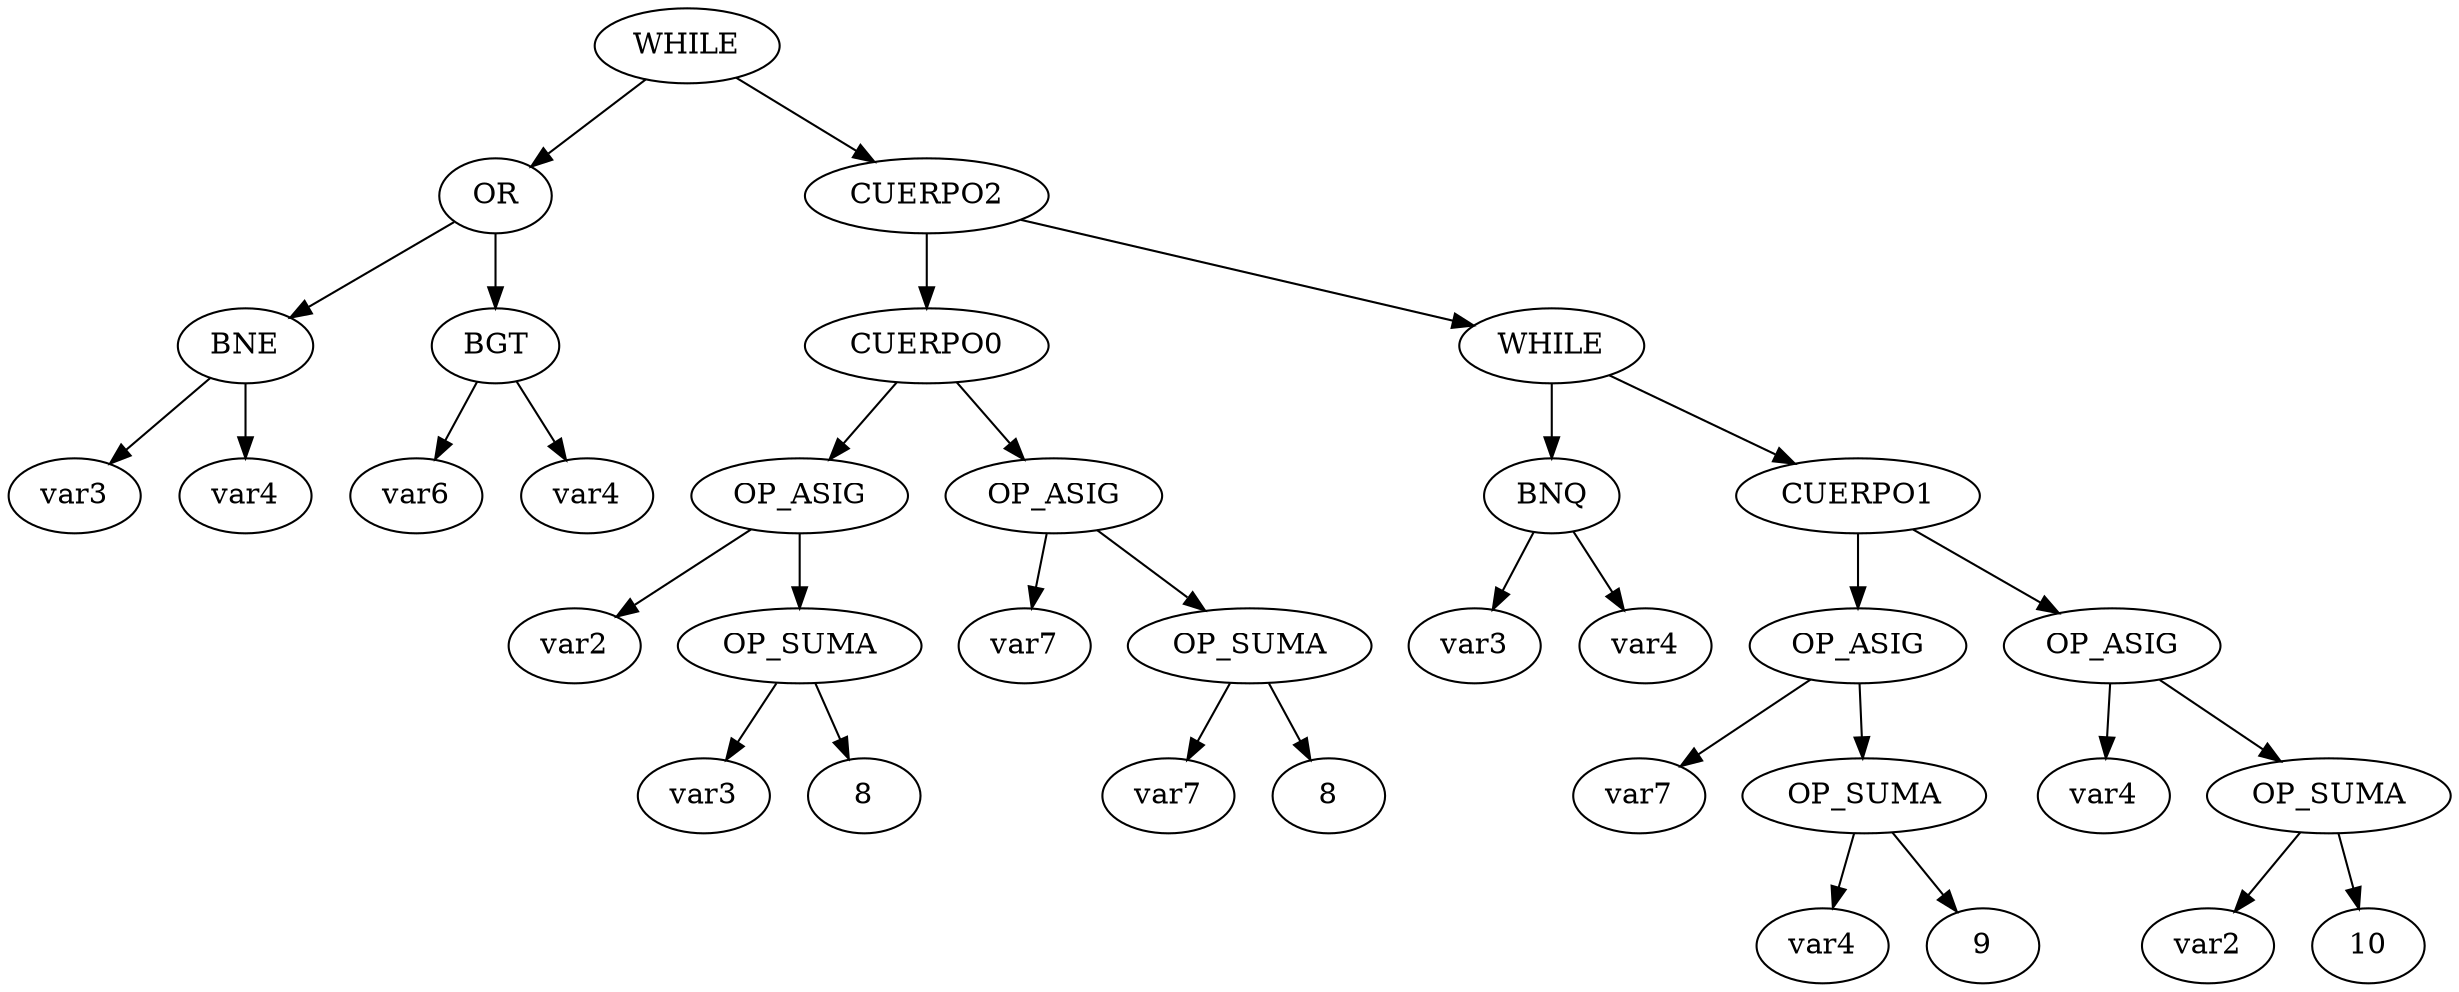 digraph BST {
x0 [label=<WHILE>];
x1 [label=<OR>];
x0 -> x1;
x3 [label=<BNE>];
x1 -> x3;
x7 [label=<var3>];
x3 -> x7;
x8 [label=<var4>];
x3 -> x8;
x4 [label=<BGT>];
x1 -> x4;
x9 [label=<var6>];
x4 -> x9;
x10 [label=<var4>];
x4 -> x10;
x2 [label=<CUERPO2>];
x0 -> x2;
x5 [label=<CUERPO0>];
x2 -> x5;
x11 [label=<OP_ASIG>];
x5 -> x11;
x23 [label=<var2>];
x11 -> x23;
x24 [label=<OP_SUMA>];
x11 -> x24;
x49 [label=<var3>];
x24 -> x49;
x50 [label=<8>];
x24 -> x50;
x12 [label=<OP_ASIG>];
x5 -> x12;
x25 [label=<var7>];
x12 -> x25;
x26 [label=<OP_SUMA>];
x12 -> x26;
x53 [label=<var7>];
x26 -> x53;
x54 [label=<8>];
x26 -> x54;
x6 [label=<WHILE>];
x2 -> x6;
x13 [label=<BNQ>];
x6 -> x13;
x27 [label=<var3>];
x13 -> x27;
x28 [label=<var4>];
x13 -> x28;
x14 [label=<CUERPO1>];
x6 -> x14;
x29 [label=<OP_ASIG>];
x14 -> x29;
x59 [label=<var7>];
x29 -> x59;
x60 [label=<OP_SUMA>];
x29 -> x60;
x121 [label=<var4>];
x60 -> x121;
x122 [label=<9>];
x60 -> x122;
x30 [label=<OP_ASIG>];
x14 -> x30;
x61 [label=<var4>];
x30 -> x61;
x62 [label=<OP_SUMA>];
x30 -> x62;
x125 [label=<var2>];
x62 -> x125;
x126 [label=<10>];
x62 -> x126;
}